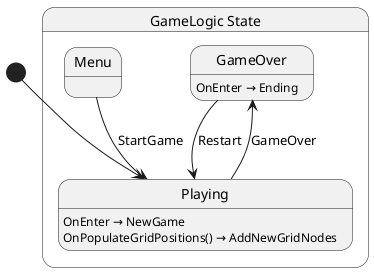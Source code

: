 @startuml GameLogic
state "GameLogic State" as Vertex_Game_State_GameLogic_State {
  state "GameOver" as Vertex_Game_State_GameLogic_State_GameOver
  state "Menu" as Vertex_Game_State_GameLogic_State_Menu
  state "Playing" as Vertex_Game_State_GameLogic_State_Playing
}

Vertex_Game_State_GameLogic_State_GameOver --> Vertex_Game_State_GameLogic_State_Playing : Restart
Vertex_Game_State_GameLogic_State_Menu --> Vertex_Game_State_GameLogic_State_Playing : StartGame
Vertex_Game_State_GameLogic_State_Playing --> Vertex_Game_State_GameLogic_State_GameOver : GameOver

Vertex_Game_State_GameLogic_State_GameOver : OnEnter → Ending
Vertex_Game_State_GameLogic_State_Playing : OnEnter → NewGame
Vertex_Game_State_GameLogic_State_Playing : OnPopulateGridPositions() → AddNewGridNodes

[*] --> Vertex_Game_State_GameLogic_State_Playing
@enduml